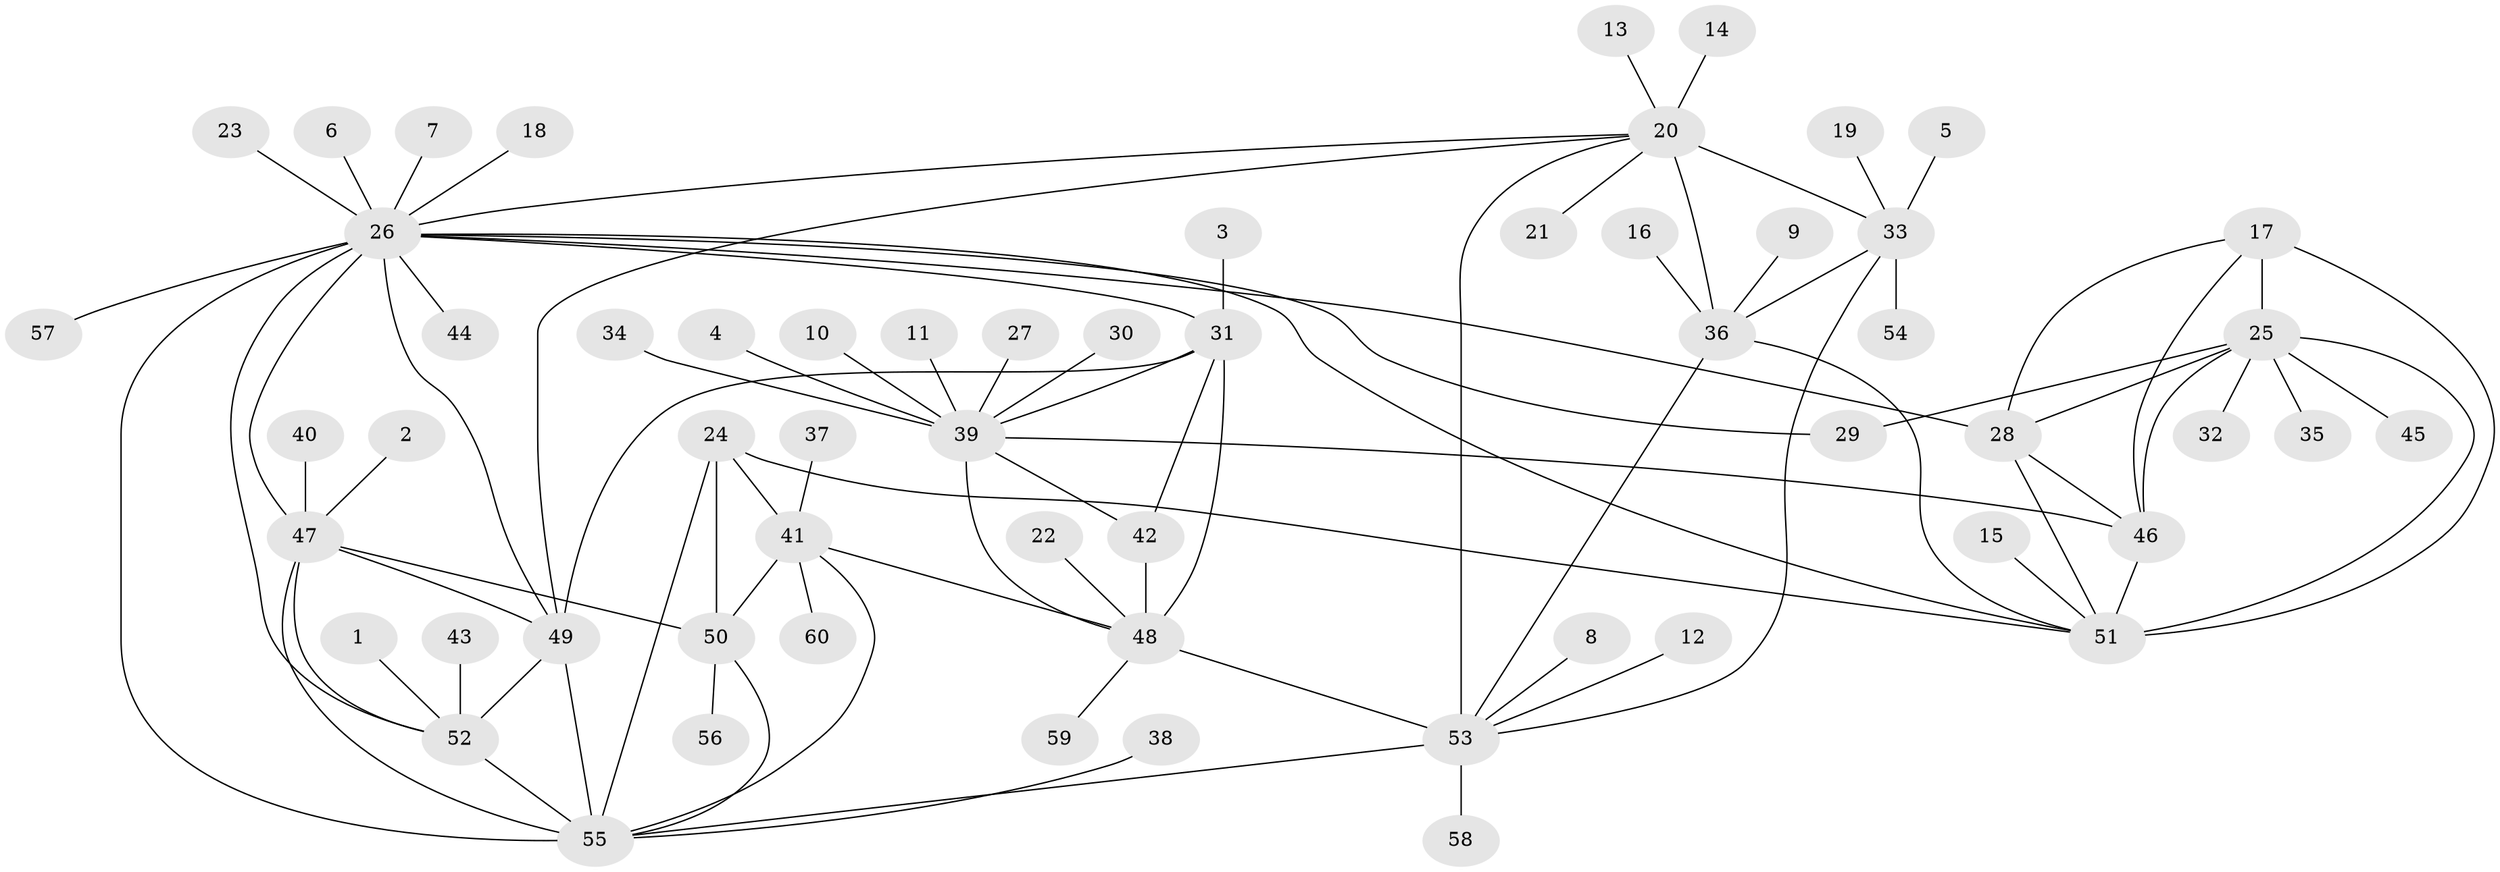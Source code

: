 // original degree distribution, {6: 0.05, 8: 0.03333333333333333, 14: 0.008333333333333333, 9: 0.016666666666666666, 18: 0.008333333333333333, 7: 0.058333333333333334, 11: 0.025, 10: 0.03333333333333333, 5: 0.008333333333333333, 12: 0.008333333333333333, 2: 0.14166666666666666, 1: 0.6083333333333333}
// Generated by graph-tools (version 1.1) at 2025/26/03/09/25 03:26:38]
// undirected, 60 vertices, 91 edges
graph export_dot {
graph [start="1"]
  node [color=gray90,style=filled];
  1;
  2;
  3;
  4;
  5;
  6;
  7;
  8;
  9;
  10;
  11;
  12;
  13;
  14;
  15;
  16;
  17;
  18;
  19;
  20;
  21;
  22;
  23;
  24;
  25;
  26;
  27;
  28;
  29;
  30;
  31;
  32;
  33;
  34;
  35;
  36;
  37;
  38;
  39;
  40;
  41;
  42;
  43;
  44;
  45;
  46;
  47;
  48;
  49;
  50;
  51;
  52;
  53;
  54;
  55;
  56;
  57;
  58;
  59;
  60;
  1 -- 52 [weight=1.0];
  2 -- 47 [weight=1.0];
  3 -- 31 [weight=1.0];
  4 -- 39 [weight=1.0];
  5 -- 33 [weight=1.0];
  6 -- 26 [weight=1.0];
  7 -- 26 [weight=1.0];
  8 -- 53 [weight=1.0];
  9 -- 36 [weight=1.0];
  10 -- 39 [weight=1.0];
  11 -- 39 [weight=1.0];
  12 -- 53 [weight=1.0];
  13 -- 20 [weight=1.0];
  14 -- 20 [weight=1.0];
  15 -- 51 [weight=1.0];
  16 -- 36 [weight=1.0];
  17 -- 25 [weight=1.0];
  17 -- 28 [weight=1.0];
  17 -- 46 [weight=1.0];
  17 -- 51 [weight=2.0];
  18 -- 26 [weight=1.0];
  19 -- 33 [weight=1.0];
  20 -- 21 [weight=1.0];
  20 -- 26 [weight=1.0];
  20 -- 33 [weight=3.0];
  20 -- 36 [weight=3.0];
  20 -- 49 [weight=1.0];
  20 -- 53 [weight=3.0];
  22 -- 48 [weight=1.0];
  23 -- 26 [weight=1.0];
  24 -- 41 [weight=2.0];
  24 -- 50 [weight=2.0];
  24 -- 51 [weight=1.0];
  24 -- 55 [weight=1.0];
  25 -- 28 [weight=1.0];
  25 -- 29 [weight=1.0];
  25 -- 32 [weight=1.0];
  25 -- 35 [weight=1.0];
  25 -- 45 [weight=1.0];
  25 -- 46 [weight=1.0];
  25 -- 51 [weight=2.0];
  26 -- 28 [weight=1.0];
  26 -- 29 [weight=1.0];
  26 -- 31 [weight=1.0];
  26 -- 44 [weight=1.0];
  26 -- 47 [weight=1.0];
  26 -- 49 [weight=2.0];
  26 -- 51 [weight=1.0];
  26 -- 52 [weight=1.0];
  26 -- 55 [weight=2.0];
  26 -- 57 [weight=1.0];
  27 -- 39 [weight=1.0];
  28 -- 46 [weight=1.0];
  28 -- 51 [weight=2.0];
  30 -- 39 [weight=1.0];
  31 -- 39 [weight=1.0];
  31 -- 42 [weight=1.0];
  31 -- 48 [weight=3.0];
  31 -- 49 [weight=1.0];
  33 -- 36 [weight=1.0];
  33 -- 53 [weight=1.0];
  33 -- 54 [weight=1.0];
  34 -- 39 [weight=1.0];
  36 -- 51 [weight=1.0];
  36 -- 53 [weight=1.0];
  37 -- 41 [weight=1.0];
  38 -- 55 [weight=1.0];
  39 -- 42 [weight=1.0];
  39 -- 46 [weight=1.0];
  39 -- 48 [weight=3.0];
  40 -- 47 [weight=1.0];
  41 -- 48 [weight=1.0];
  41 -- 50 [weight=4.0];
  41 -- 55 [weight=2.0];
  41 -- 60 [weight=1.0];
  42 -- 48 [weight=3.0];
  43 -- 52 [weight=1.0];
  46 -- 51 [weight=2.0];
  47 -- 49 [weight=2.0];
  47 -- 50 [weight=1.0];
  47 -- 52 [weight=1.0];
  47 -- 55 [weight=2.0];
  48 -- 53 [weight=1.0];
  48 -- 59 [weight=1.0];
  49 -- 52 [weight=2.0];
  49 -- 55 [weight=2.0];
  50 -- 55 [weight=2.0];
  50 -- 56 [weight=1.0];
  52 -- 55 [weight=1.0];
  53 -- 55 [weight=1.0];
  53 -- 58 [weight=1.0];
}
